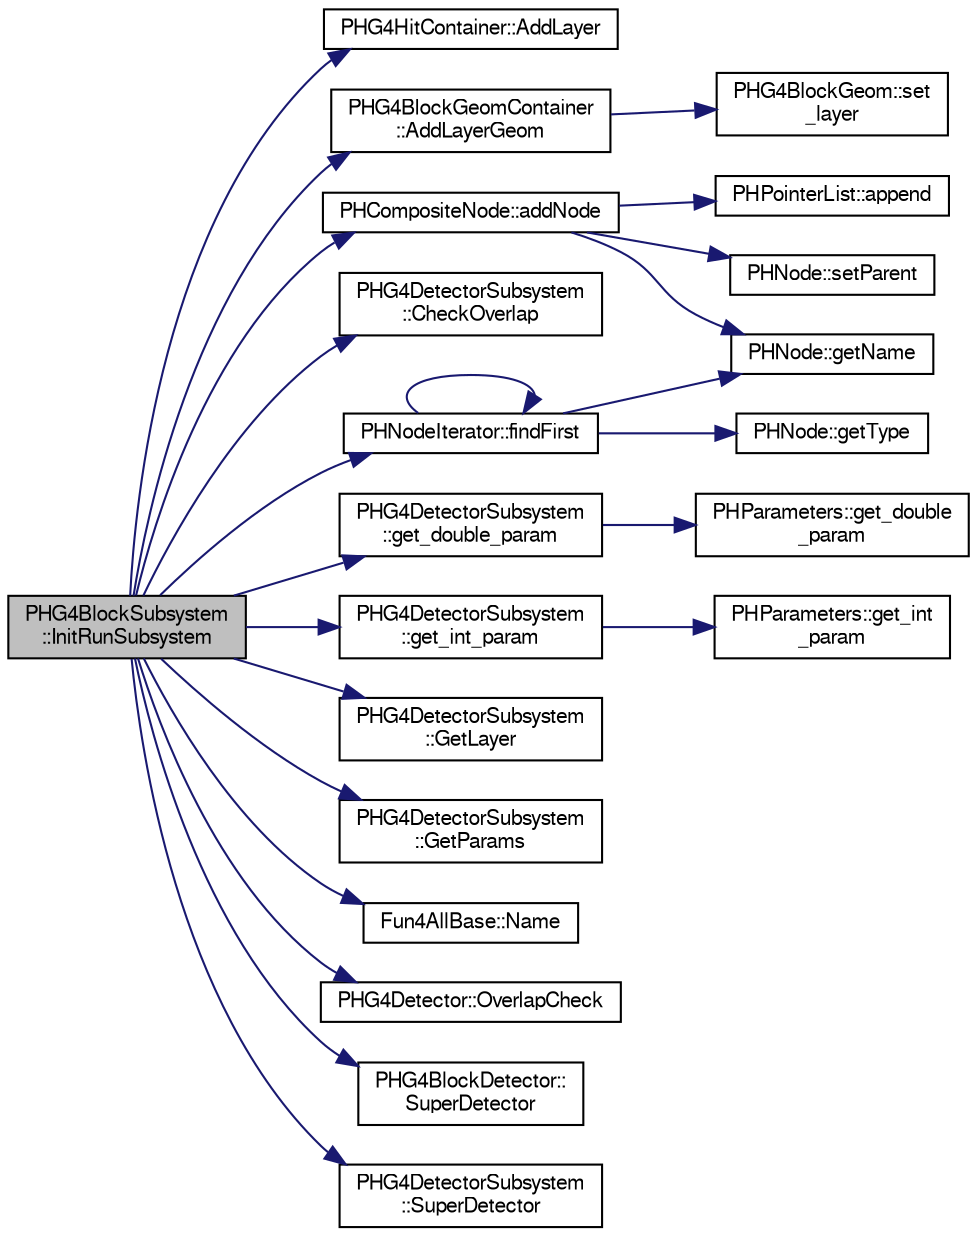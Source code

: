 digraph "PHG4BlockSubsystem::InitRunSubsystem"
{
  bgcolor="transparent";
  edge [fontname="FreeSans",fontsize="10",labelfontname="FreeSans",labelfontsize="10"];
  node [fontname="FreeSans",fontsize="10",shape=record];
  rankdir="LR";
  Node1 [label="PHG4BlockSubsystem\l::InitRunSubsystem",height=0.2,width=0.4,color="black", fillcolor="grey75", style="filled" fontcolor="black"];
  Node1 -> Node2 [color="midnightblue",fontsize="10",style="solid",fontname="FreeSans"];
  Node2 [label="PHG4HitContainer::AddLayer",height=0.2,width=0.4,color="black",URL="$d4/d30/classPHG4HitContainer.html#ab6b839bb51d6eb2f878651f6c3a52ca9"];
  Node1 -> Node3 [color="midnightblue",fontsize="10",style="solid",fontname="FreeSans"];
  Node3 [label="PHG4BlockGeomContainer\l::AddLayerGeom",height=0.2,width=0.4,color="black",URL="$d2/dd7/classPHG4BlockGeomContainer.html#a4f7db051cc84567591d367fceb6cbdec"];
  Node3 -> Node4 [color="midnightblue",fontsize="10",style="solid",fontname="FreeSans"];
  Node4 [label="PHG4BlockGeom::set\l_layer",height=0.2,width=0.4,color="black",URL="$df/d82/classPHG4BlockGeom.html#a5c1d6dceab925b27f4a0e753d8e714c0"];
  Node1 -> Node5 [color="midnightblue",fontsize="10",style="solid",fontname="FreeSans"];
  Node5 [label="PHCompositeNode::addNode",height=0.2,width=0.4,color="black",URL="$d5/dca/classPHCompositeNode.html#ac7dbf017614c324e218a001d729607bf"];
  Node5 -> Node6 [color="midnightblue",fontsize="10",style="solid",fontname="FreeSans"];
  Node6 [label="PHPointerList::append",height=0.2,width=0.4,color="black",URL="$d6/d86/classPHPointerList.html#af5fc4e6958b5b90c57bfb497566f503c"];
  Node5 -> Node7 [color="midnightblue",fontsize="10",style="solid",fontname="FreeSans"];
  Node7 [label="PHNode::getName",height=0.2,width=0.4,color="black",URL="$dc/d82/classPHNode.html#aca3576f926a4401eddc3d88bf0ce0de3"];
  Node5 -> Node8 [color="midnightblue",fontsize="10",style="solid",fontname="FreeSans"];
  Node8 [label="PHNode::setParent",height=0.2,width=0.4,color="black",URL="$dc/d82/classPHNode.html#adda2bd6cef2d5067bbe3016a990b7198"];
  Node1 -> Node9 [color="midnightblue",fontsize="10",style="solid",fontname="FreeSans"];
  Node9 [label="PHG4DetectorSubsystem\l::CheckOverlap",height=0.2,width=0.4,color="black",URL="$d5/d29/classPHG4DetectorSubsystem.html#a3a654db38f49eafe08c5fb725f63c959"];
  Node1 -> Node10 [color="midnightblue",fontsize="10",style="solid",fontname="FreeSans"];
  Node10 [label="PHNodeIterator::findFirst",height=0.2,width=0.4,color="black",URL="$d5/d07/classPHNodeIterator.html#aea98bf8619af59b1212a94fb32106baa"];
  Node10 -> Node11 [color="midnightblue",fontsize="10",style="solid",fontname="FreeSans"];
  Node11 [label="PHNode::getType",height=0.2,width=0.4,color="black",URL="$dc/d82/classPHNode.html#a4ab1f90aed955a652813bfe377087bda"];
  Node10 -> Node7 [color="midnightblue",fontsize="10",style="solid",fontname="FreeSans"];
  Node10 -> Node10 [color="midnightblue",fontsize="10",style="solid",fontname="FreeSans"];
  Node1 -> Node12 [color="midnightblue",fontsize="10",style="solid",fontname="FreeSans"];
  Node12 [label="PHG4DetectorSubsystem\l::get_double_param",height=0.2,width=0.4,color="black",URL="$d5/d29/classPHG4DetectorSubsystem.html#ac1432a8cbba08919cd979a2ab8c0b6c9"];
  Node12 -> Node13 [color="midnightblue",fontsize="10",style="solid",fontname="FreeSans"];
  Node13 [label="PHParameters::get_double\l_param",height=0.2,width=0.4,color="black",URL="$dd/dae/classPHParameters.html#aa61ce249b94375d9af4482c36a1308cf"];
  Node1 -> Node14 [color="midnightblue",fontsize="10",style="solid",fontname="FreeSans"];
  Node14 [label="PHG4DetectorSubsystem\l::get_int_param",height=0.2,width=0.4,color="black",URL="$d5/d29/classPHG4DetectorSubsystem.html#a0782302d2c93bb541eb2bc6c642b047b"];
  Node14 -> Node15 [color="midnightblue",fontsize="10",style="solid",fontname="FreeSans"];
  Node15 [label="PHParameters::get_int\l_param",height=0.2,width=0.4,color="black",URL="$dd/dae/classPHParameters.html#a0241ca27a369ab4865ac3d79620ac27c"];
  Node1 -> Node16 [color="midnightblue",fontsize="10",style="solid",fontname="FreeSans"];
  Node16 [label="PHG4DetectorSubsystem\l::GetLayer",height=0.2,width=0.4,color="black",URL="$d5/d29/classPHG4DetectorSubsystem.html#a9c9fc303db21d021153ed9bd2f636643"];
  Node1 -> Node17 [color="midnightblue",fontsize="10",style="solid",fontname="FreeSans"];
  Node17 [label="PHG4DetectorSubsystem\l::GetParams",height=0.2,width=0.4,color="black",URL="$d5/d29/classPHG4DetectorSubsystem.html#a6ce8e425ac50e6f13d44075bd6843dcf"];
  Node1 -> Node18 [color="midnightblue",fontsize="10",style="solid",fontname="FreeSans"];
  Node18 [label="Fun4AllBase::Name",height=0.2,width=0.4,color="black",URL="$d5/dec/classFun4AllBase.html#a41f9ac377743d046f590617fd6f4f0ed",tooltip="Returns the name of this module. "];
  Node1 -> Node19 [color="midnightblue",fontsize="10",style="solid",fontname="FreeSans"];
  Node19 [label="PHG4Detector::OverlapCheck",height=0.2,width=0.4,color="black",URL="$d3/de7/classPHG4Detector.html#a66317072e07262741c28f524681dd0fe"];
  Node1 -> Node20 [color="midnightblue",fontsize="10",style="solid",fontname="FreeSans"];
  Node20 [label="PHG4BlockDetector::\lSuperDetector",height=0.2,width=0.4,color="black",URL="$dc/d36/classPHG4BlockDetector.html#a877320f4e203f10c167e15c7e3e0c606"];
  Node1 -> Node21 [color="midnightblue",fontsize="10",style="solid",fontname="FreeSans"];
  Node21 [label="PHG4DetectorSubsystem\l::SuperDetector",height=0.2,width=0.4,color="black",URL="$d5/d29/classPHG4DetectorSubsystem.html#a77a3c2f18604af4bc24e71703bdfb7de"];
}
